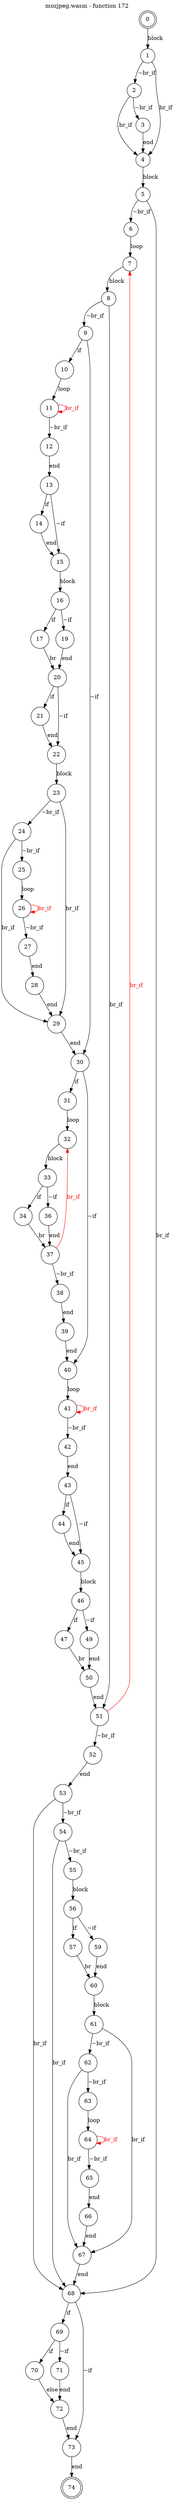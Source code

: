 digraph finite_state_machine {
    label = "mozjpeg.wasm - function 172"
    labelloc =  t
    labelfontsize = 16
    labelfontcolor = black
    labelfontname = "Helvetica"
    node [shape = doublecircle]; 0 74;
    node [shape = circle];
    0 -> 1[label="block"];
    1 -> 2[label="~br_if"];
    1 -> 4[label="br_if"];
    2 -> 3[label="~br_if"];
    2 -> 4[label="br_if"];
    3 -> 4[label="end"];
    4 -> 5[label="block"];
    5 -> 6[label="~br_if"];
    5 -> 68[label="br_if"];
    6 -> 7[label="loop"];
    7 -> 8[label="block"];
    8 -> 9[label="~br_if"];
    8 -> 51[label="br_if"];
    9 -> 10[label="if"];
    9 -> 30[label="~if"];
    10 -> 11[label="loop"];
    11 -> 12[label="~br_if"];
    11 -> 11[color="red" fontcolor="red" label="br_if"];
    12 -> 13[label="end"];
    13 -> 14[label="if"];
    13 -> 15[label="~if"];
    14 -> 15[label="end"];
    15 -> 16[label="block"];
    16 -> 17[label="if"];
    16 -> 19[label="~if"];
    17 -> 20[label="br"];
    19 -> 20[label="end"];
    20 -> 21[label="if"];
    20 -> 22[label="~if"];
    21 -> 22[label="end"];
    22 -> 23[label="block"];
    23 -> 24[label="~br_if"];
    23 -> 29[label="br_if"];
    24 -> 25[label="~br_if"];
    24 -> 29[label="br_if"];
    25 -> 26[label="loop"];
    26 -> 27[label="~br_if"];
    26 -> 26[color="red" fontcolor="red" label="br_if"];
    27 -> 28[label="end"];
    28 -> 29[label="end"];
    29 -> 30[label="end"];
    30 -> 31[label="if"];
    30 -> 40[label="~if"];
    31 -> 32[label="loop"];
    32 -> 33[label="block"];
    33 -> 34[label="if"];
    33 -> 36[label="~if"];
    34 -> 37[label="br"];
    36 -> 37[label="end"];
    37 -> 38[label="~br_if"];
    37 -> 32[color="red" fontcolor="red" label="br_if"];
    38 -> 39[label="end"];
    39 -> 40[label="end"];
    40 -> 41[label="loop"];
    41 -> 42[label="~br_if"];
    41 -> 41[color="red" fontcolor="red" label="br_if"];
    42 -> 43[label="end"];
    43 -> 44[label="if"];
    43 -> 45[label="~if"];
    44 -> 45[label="end"];
    45 -> 46[label="block"];
    46 -> 47[label="if"];
    46 -> 49[label="~if"];
    47 -> 50[label="br"];
    49 -> 50[label="end"];
    50 -> 51[label="end"];
    51 -> 52[label="~br_if"];
    51 -> 7[color="red" fontcolor="red" label="br_if"];
    52 -> 53[label="end"];
    53 -> 54[label="~br_if"];
    53 -> 68[label="br_if"];
    54 -> 55[label="~br_if"];
    54 -> 68[label="br_if"];
    55 -> 56[label="block"];
    56 -> 57[label="if"];
    56 -> 59[label="~if"];
    57 -> 60[label="br"];
    59 -> 60[label="end"];
    60 -> 61[label="block"];
    61 -> 62[label="~br_if"];
    61 -> 67[label="br_if"];
    62 -> 63[label="~br_if"];
    62 -> 67[label="br_if"];
    63 -> 64[label="loop"];
    64 -> 65[label="~br_if"];
    64 -> 64[color="red" fontcolor="red" label="br_if"];
    65 -> 66[label="end"];
    66 -> 67[label="end"];
    67 -> 68[label="end"];
    68 -> 69[label="if"];
    68 -> 73[label="~if"];
    69 -> 70[label="if"];
    69 -> 71[label="~if"];
    70 -> 72[label="else"];
    71 -> 72[label="end"];
    72 -> 73[label="end"];
    73 -> 74[label="end"];
}
